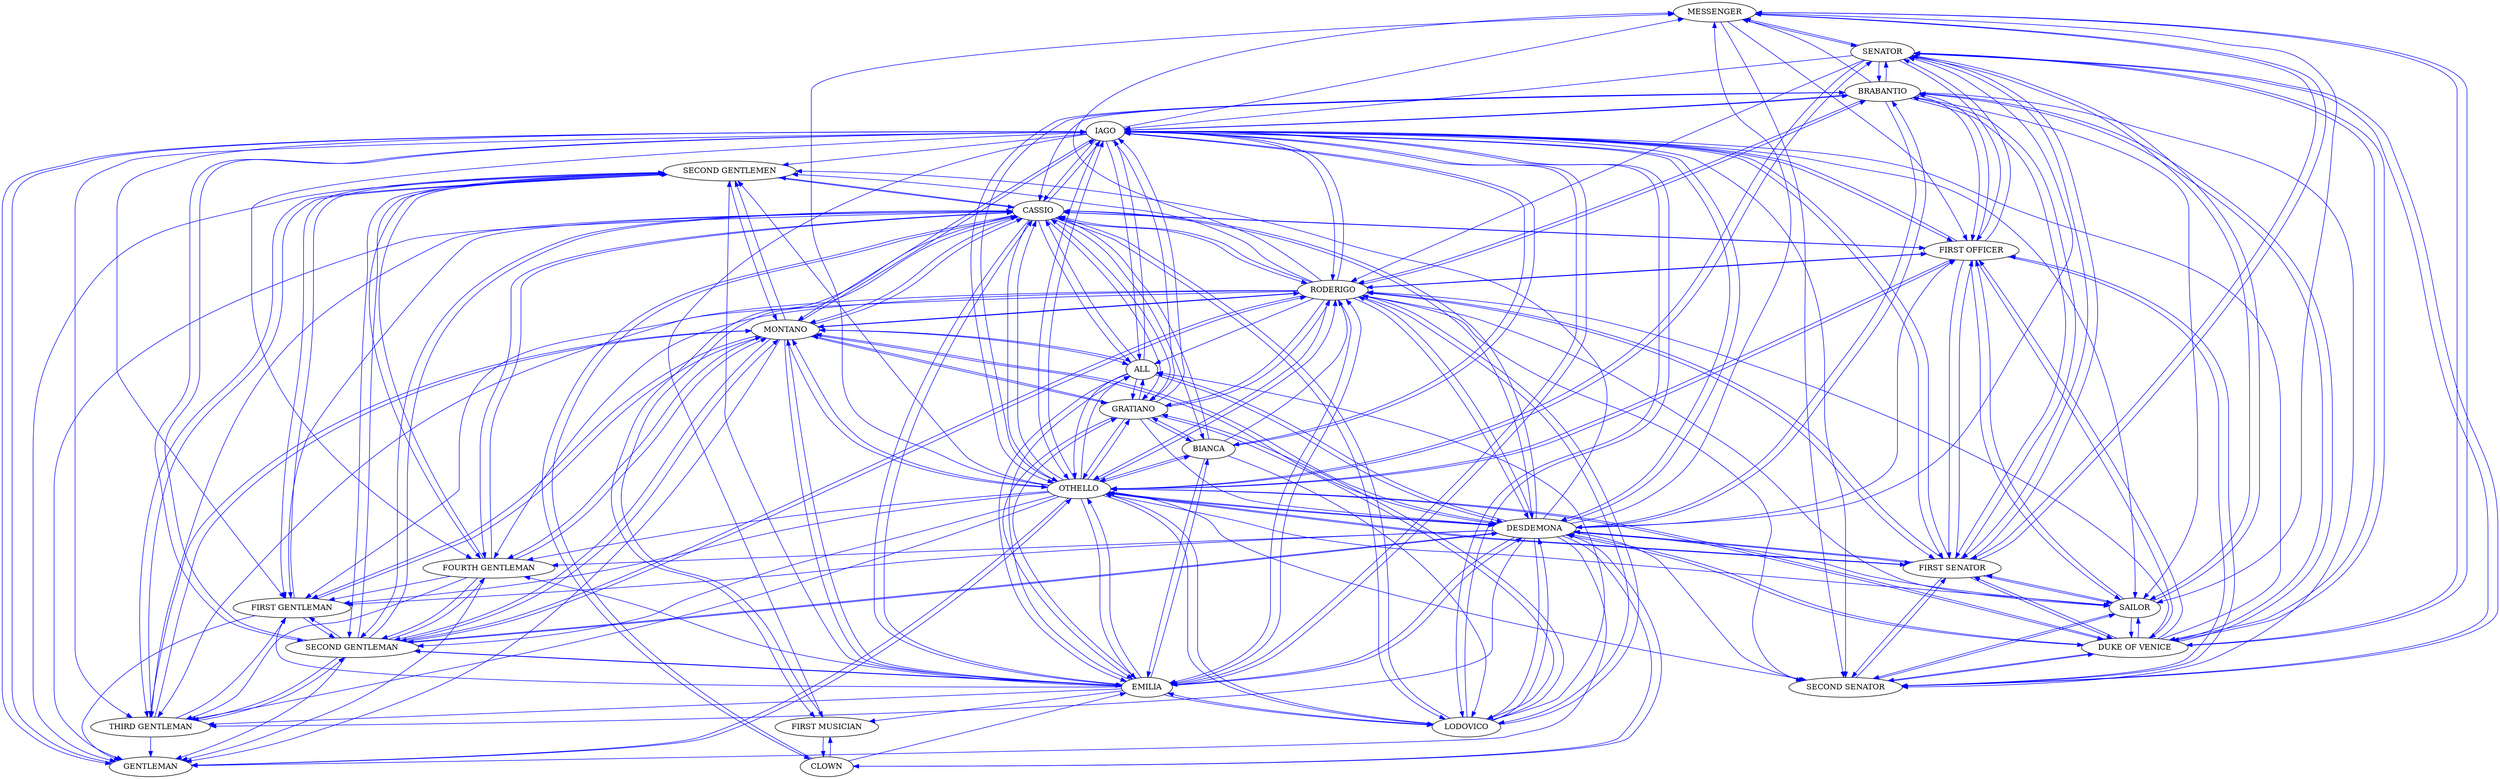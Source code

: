 strict digraph  {
	MESSENGER -> SENATOR	 [color=blue,
		weight=9];
	MESSENGER -> "FIRST SENATOR"	 [color=blue,
		weight=9];
	MESSENGER -> "SECOND SENATOR"	 [color=blue,
		weight=9];
	MESSENGER -> "DUKE OF VENICE"	 [color=blue,
		weight=9];
	MESSENGER -> "FIRST OFFICER"	 [color=blue,
		weight=9];
	MESSENGER -> SAILOR	 [color=blue,
		weight=9];
	CASSIO -> LODOVICO	 [color=blue,
		weight=25];
	CASSIO -> CLOWN	 [color=blue,
		weight=7];
	CASSIO -> "FIRST MUSICIAN"	 [color=blue,
		weight=23];
	CASSIO -> "FIRST GENTLEMAN"	 [color=blue,
		weight=54];
	CASSIO -> EMILIA	 [color=blue,
		weight=65];
	CASSIO -> "THIRD GENTLEMAN"	 [color=blue,
		weight=54];
	CASSIO -> "SECOND GENTLEMAN"	 [color=blue,
		weight=54];
	CASSIO -> OTHELLO	 [color=blue,
		weight=136];
	CASSIO -> RODERIGO	 [color=blue,
		weight=76];
	CASSIO -> "FOURTH GENTLEMAN"	 [color=blue,
		weight=46];
	CASSIO -> DESDEMONA	 [color=blue,
		weight=137];
	CASSIO -> BIANCA	 [color=blue,
		weight=27];
	CASSIO -> GENTLEMAN	 [color=blue,
		weight=45];
	CASSIO -> GRATIANO	 [color=blue,
		weight=25];
	CASSIO -> ALL	 [color=blue,
		weight=59];
	CASSIO -> "FIRST OFFICER"	 [color=blue,
		weight=17];
	CASSIO -> IAGO	 [color=blue,
		weight=188];
	CASSIO -> MONTANO	 [color=blue,
		weight=113];
	CASSIO -> "SECOND GENTLEMEN"	 [color=blue,
		weight=54];
	SENATOR -> MESSENGER	 [color=blue,
		weight=2];
	SENATOR -> OTHELLO	 [color=blue,
		weight=2];
	SENATOR -> "FIRST SENATOR"	 [color=blue,
		weight=2];
	SENATOR -> RODERIGO	 [color=blue,
		weight=2];
	SENATOR -> BRABANTIO	 [color=blue,
		weight=2];
	SENATOR -> "SECOND SENATOR"	 [color=blue,
		weight=2];
	SENATOR -> "DUKE OF VENICE"	 [color=blue,
		weight=2];
	SENATOR -> "FIRST OFFICER"	 [color=blue,
		weight=2];
	SENATOR -> IAGO	 [color=blue,
		weight=2];
	SENATOR -> SAILOR	 [color=blue,
		weight=2];
	LODOVICO -> CASSIO	 [color=blue,
		weight=49];
	LODOVICO -> EMILIA	 [color=blue,
		weight=42];
	LODOVICO -> OTHELLO	 [color=blue,
		weight=56];
	LODOVICO -> RODERIGO	 [color=blue,
		weight=9];
	LODOVICO -> DESDEMONA	 [color=blue,
		weight=56];
	LODOVICO -> GRATIANO	 [color=blue,
		weight=49];
	LODOVICO -> ALL	 [color=blue,
		weight=40];
	LODOVICO -> IAGO	 [color=blue,
		weight=74];
	CLOWN -> CASSIO	 [color=blue,
		weight=16];
	CLOWN -> "FIRST MUSICIAN"	 [color=blue,
		weight=16];
	CLOWN -> EMILIA	 [color=blue,
		weight=11];
	CLOWN -> DESDEMONA	 [color=blue,
		weight=11];
	"FIRST MUSICIAN" -> CASSIO	 [color=blue,
		weight=5];
	"FIRST MUSICIAN" -> CLOWN	 [color=blue,
		weight=5];
	"FIRST GENTLEMAN" -> "SECOND GENTLEMAN"	 [color=blue,
		weight=3];
	"FIRST GENTLEMAN" -> GENTLEMAN	 [color=blue,
		weight=3];
	"FIRST GENTLEMAN" -> MONTANO	 [color=blue,
		weight=3];
	"FIRST GENTLEMAN" -> "SECOND GENTLEMEN"	 [color=blue,
		weight=3];
	EMILIA -> CASSIO	 [color=blue,
		weight=120];
	EMILIA -> LODOVICO	 [color=blue,
		weight=4];
	EMILIA -> "FIRST MUSICIAN"	 [color=blue,
		weight=13];
	EMILIA -> "FIRST GENTLEMAN"	 [color=blue,
		weight=3];
	EMILIA -> "THIRD GENTLEMAN"	 [color=blue,
		weight=3];
	EMILIA -> "SECOND GENTLEMAN"	 [color=blue,
		weight=3];
	EMILIA -> OTHELLO	 [color=blue,
		weight=127];
	EMILIA -> RODERIGO	 [color=blue,
		weight=7];
	EMILIA -> "FOURTH GENTLEMAN"	 [color=blue,
		weight=3];
	EMILIA -> DESDEMONA	 [color=blue,
		weight=188];
	EMILIA -> BIANCA	 [color=blue,
		weight=4];
	EMILIA -> GRATIANO	 [color=blue,
		weight=51];
	EMILIA -> ALL	 [color=blue,
		weight=87];
	EMILIA -> IAGO	 [color=blue,
		weight=146];
	EMILIA -> MONTANO	 [color=blue,
		weight=43];
	EMILIA -> "SECOND GENTLEMEN"	 [color=blue,
		weight=3];
	"THIRD GENTLEMAN" -> "FIRST GENTLEMAN"	 [color=blue,
		weight=17];
	"THIRD GENTLEMAN" -> "SECOND GENTLEMAN"	 [color=blue,
		weight=17];
	"THIRD GENTLEMAN" -> GENTLEMAN	 [color=blue,
		weight=17];
	"THIRD GENTLEMAN" -> MONTANO	 [color=blue,
		weight=17];
	"THIRD GENTLEMAN" -> "SECOND GENTLEMEN"	 [color=blue,
		weight=17];
	"SECOND GENTLEMAN" -> CASSIO	 [color=blue,
		weight=4];
	"SECOND GENTLEMAN" -> "FIRST GENTLEMAN"	 [color=blue,
		weight=12];
	"SECOND GENTLEMAN" -> EMILIA	 [color=blue,
		weight=2];
	"SECOND GENTLEMAN" -> "THIRD GENTLEMAN"	 [color=blue,
		weight=4];
	"SECOND GENTLEMAN" -> RODERIGO	 [color=blue,
		weight=2];
	"SECOND GENTLEMAN" -> "FOURTH GENTLEMAN"	 [color=blue,
		weight=4];
	"SECOND GENTLEMAN" -> DESDEMONA	 [color=blue,
		weight=2];
	"SECOND GENTLEMAN" -> GENTLEMAN	 [color=blue,
		weight=12];
	"SECOND GENTLEMAN" -> IAGO	 [color=blue,
		weight=2];
	"SECOND GENTLEMAN" -> MONTANO	 [color=blue,
		weight=12];
	"SECOND GENTLEMAN" -> "SECOND GENTLEMEN"	 [color=blue,
		weight=12];
	OTHELLO -> MESSENGER	 [color=blue,
		weight=115];
	OTHELLO -> CASSIO	 [color=blue,
		weight=341];
	OTHELLO -> SENATOR	 [color=blue,
		weight=108];
	OTHELLO -> LODOVICO	 [color=blue,
		weight=71];
	OTHELLO -> "FIRST GENTLEMAN"	 [color=blue,
		weight=30];
	OTHELLO -> EMILIA	 [color=blue,
		weight=479];
	OTHELLO -> "THIRD GENTLEMAN"	 [color=blue,
		weight=30];
	OTHELLO -> "SECOND GENTLEMAN"	 [color=blue,
		weight=30];
	OTHELLO -> "FIRST SENATOR"	 [color=blue,
		weight=115];
	OTHELLO -> RODERIGO	 [color=blue,
		weight=214];
	OTHELLO -> "FOURTH GENTLEMAN"	 [color=blue,
		weight=30];
	OTHELLO -> DESDEMONA	 [color=blue,
		weight=589];
	OTHELLO -> BRABANTIO	 [color=blue,
		weight=129];
	OTHELLO -> BIANCA	 [color=blue,
		weight=1];
	OTHELLO -> GENTLEMAN	 [color=blue,
		weight=5];
	OTHELLO -> GRATIANO	 [color=blue,
		weight=88];
	OTHELLO -> ALL	 [color=blue,
		weight=260];
	OTHELLO -> "SECOND SENATOR"	 [color=blue,
		weight=115];
	OTHELLO -> "DUKE OF VENICE"	 [color=blue,
		weight=108];
	OTHELLO -> "FIRST OFFICER"	 [color=blue,
		weight=153];
	OTHELLO -> IAGO	 [color=blue,
		weight=748];
	OTHELLO -> MONTANO	 [color=blue,
		weight=93];
	OTHELLO -> "SECOND GENTLEMEN"	 [color=blue,
		weight=30];
	OTHELLO -> SAILOR	 [color=blue,
		weight=115];
	"FIRST SENATOR" -> MESSENGER	 [color=blue,
		weight=10];
	"FIRST SENATOR" -> SENATOR	 [color=blue,
		weight=26];
	"FIRST SENATOR" -> OTHELLO	 [color=blue,
		weight=7];
	"FIRST SENATOR" -> RODERIGO	 [color=blue,
		weight=7];
	"FIRST SENATOR" -> DESDEMONA	 [color=blue,
		weight=2];
	"FIRST SENATOR" -> BRABANTIO	 [color=blue,
		weight=7];
	"FIRST SENATOR" -> "SECOND SENATOR"	 [color=blue,
		weight=26];
	"FIRST SENATOR" -> "DUKE OF VENICE"	 [color=blue,
		weight=26];
	"FIRST SENATOR" -> "FIRST OFFICER"	 [color=blue,
		weight=26];
	"FIRST SENATOR" -> IAGO	 [color=blue,
		weight=7];
	"FIRST SENATOR" -> SAILOR	 [color=blue,
		weight=26];
	RODERIGO -> MESSENGER	 [color=blue,
		weight=14];
	RODERIGO -> CASSIO	 [color=blue,
		weight=23];
	RODERIGO -> LODOVICO	 [color=blue,
		weight=4];
	RODERIGO -> "FIRST GENTLEMAN"	 [color=blue,
		weight=8];
	RODERIGO -> EMILIA	 [color=blue,
		weight=8];
	RODERIGO -> "THIRD GENTLEMAN"	 [color=blue,
		weight=8];
	RODERIGO -> "SECOND GENTLEMAN"	 [color=blue,
		weight=8];
	RODERIGO -> OTHELLO	 [color=blue,
		weight=9];
	RODERIGO -> "FIRST SENATOR"	 [color=blue,
		weight=14];
	RODERIGO -> "FOURTH GENTLEMAN"	 [color=blue,
		weight=8];
	RODERIGO -> DESDEMONA	 [color=blue,
		weight=7];
	RODERIGO -> BRABANTIO	 [color=blue,
		weight=57];
	RODERIGO -> GRATIANO	 [color=blue,
		weight=4];
	RODERIGO -> ALL	 [color=blue,
		weight=1];
	RODERIGO -> "SECOND SENATOR"	 [color=blue,
		weight=14];
	RODERIGO -> "FIRST OFFICER"	 [color=blue,
		weight=15];
	RODERIGO -> IAGO	 [color=blue,
		weight=110];
	RODERIGO -> MONTANO	 [color=blue,
		weight=15];
	RODERIGO -> "SECOND GENTLEMEN"	 [color=blue,
		weight=8];
	RODERIGO -> SAILOR	 [color=blue,
		weight=14];
	"FOURTH GENTLEMAN" -> CASSIO	 [color=blue,
		weight=2];
	"FOURTH GENTLEMAN" -> "FIRST GENTLEMAN"	 [color=blue,
		weight=2];
	"FOURTH GENTLEMAN" -> "THIRD GENTLEMAN"	 [color=blue,
		weight=2];
	"FOURTH GENTLEMAN" -> "SECOND GENTLEMAN"	 [color=blue,
		weight=2];
	"FOURTH GENTLEMAN" -> GENTLEMAN	 [color=blue,
		weight=2];
	"FOURTH GENTLEMAN" -> MONTANO	 [color=blue,
		weight=2];
	"FOURTH GENTLEMAN" -> "SECOND GENTLEMEN"	 [color=blue,
		weight=2];
	DESDEMONA -> MESSENGER	 [color=blue,
		weight=28];
	DESDEMONA -> CASSIO	 [color=blue,
		weight=126];
	DESDEMONA -> SENATOR	 [color=blue,
		weight=28];
	DESDEMONA -> LODOVICO	 [color=blue,
		weight=17];
	DESDEMONA -> CLOWN	 [color=blue,
		weight=7];
	DESDEMONA -> "FIRST GENTLEMAN"	 [color=blue,
		weight=30];
	DESDEMONA -> EMILIA	 [color=blue,
		weight=345];
	DESDEMONA -> "THIRD GENTLEMAN"	 [color=blue,
		weight=30];
	DESDEMONA -> "SECOND GENTLEMAN"	 [color=blue,
		weight=30];
	DESDEMONA -> OTHELLO	 [color=blue,
		weight=195];
	DESDEMONA -> "FIRST SENATOR"	 [color=blue,
		weight=28];
	DESDEMONA -> RODERIGO	 [color=blue,
		weight=59];
	DESDEMONA -> "FOURTH GENTLEMAN"	 [color=blue,
		weight=30];
	DESDEMONA -> BRABANTIO	 [color=blue,
		weight=28];
	DESDEMONA -> GENTLEMAN	 [color=blue,
		weight=3];
	DESDEMONA -> ALL	 [color=blue,
		weight=43];
	DESDEMONA -> "SECOND SENATOR"	 [color=blue,
		weight=28];
	DESDEMONA -> "DUKE OF VENICE"	 [color=blue,
		weight=28];
	DESDEMONA -> "FIRST OFFICER"	 [color=blue,
		weight=28];
	DESDEMONA -> IAGO	 [color=blue,
		weight=206];
	DESDEMONA -> MONTANO	 [color=blue,
		weight=31];
	DESDEMONA -> "SECOND GENTLEMEN"	 [color=blue,
		weight=30];
	DESDEMONA -> SAILOR	 [color=blue,
		weight=28];
	BRABANTIO -> MESSENGER	 [color=blue,
		weight=62];
	BRABANTIO -> CASSIO	 [color=blue,
		weight=31];
	BRABANTIO -> SENATOR	 [color=blue,
		weight=62];
	BRABANTIO -> OTHELLO	 [color=blue,
		weight=93];
	BRABANTIO -> "FIRST SENATOR"	 [color=blue,
		weight=62];
	BRABANTIO -> RODERIGO	 [color=blue,
		weight=139];
	BRABANTIO -> DESDEMONA	 [color=blue,
		weight=30];
	BRABANTIO -> "SECOND SENATOR"	 [color=blue,
		weight=62];
	BRABANTIO -> "DUKE OF VENICE"	 [color=blue,
		weight=62];
	BRABANTIO -> "FIRST OFFICER"	 [color=blue,
		weight=93];
	BRABANTIO -> IAGO	 [color=blue,
		weight=118];
	BRABANTIO -> SAILOR	 [color=blue,
		weight=62];
	BIANCA -> CASSIO	 [color=blue,
		weight=34];
	BIANCA -> LODOVICO	 [color=blue,
		weight=7];
	BIANCA -> EMILIA	 [color=blue,
		weight=3];
	BIANCA -> OTHELLO	 [color=blue,
		weight=10];
	BIANCA -> RODERIGO	 [color=blue,
		weight=7];
	BIANCA -> GRATIANO	 [color=blue,
		weight=7];
	BIANCA -> IAGO	 [color=blue,
		weight=17];
	GENTLEMAN -> OTHELLO	 [color=blue,
		weight=1];
	GENTLEMAN -> IAGO	 [color=blue,
		weight=1];
	GRATIANO -> CASSIO	 [color=blue,
		weight=32];
	GRATIANO -> LODOVICO	 [color=blue,
		weight=17];
	GRATIANO -> EMILIA	 [color=blue,
		weight=17];
	GRATIANO -> OTHELLO	 [color=blue,
		weight=17];
	GRATIANO -> RODERIGO	 [color=blue,
		weight=15];
	GRATIANO -> DESDEMONA	 [color=blue,
		weight=17];
	GRATIANO -> BIANCA	 [color=blue,
		weight=11];
	GRATIANO -> ALL	 [color=blue,
		weight=17];
	GRATIANO -> IAGO	 [color=blue,
		weight=32];
	GRATIANO -> MONTANO	 [color=blue,
		weight=12];
	ALL -> CASSIO	 [color=blue,
		weight=2];
	ALL -> EMILIA	 [color=blue,
		weight=1];
	ALL -> OTHELLO	 [color=blue,
		weight=2];
	ALL -> DESDEMONA	 [color=blue,
		weight=2];
	ALL -> GRATIANO	 [color=blue,
		weight=1];
	ALL -> IAGO	 [color=blue,
		weight=2];
	ALL -> MONTANO	 [color=blue,
		weight=2];
	"SECOND SENATOR" -> SENATOR	 [color=blue,
		weight=5];
	"SECOND SENATOR" -> "FIRST SENATOR"	 [color=blue,
		weight=5];
	"SECOND SENATOR" -> "DUKE OF VENICE"	 [color=blue,
		weight=5];
	"SECOND SENATOR" -> "FIRST OFFICER"	 [color=blue,
		weight=5];
	"SECOND SENATOR" -> SAILOR	 [color=blue,
		weight=5];
	"DUKE OF VENICE" -> MESSENGER	 [color=blue,
		weight=61];
	"DUKE OF VENICE" -> SENATOR	 [color=blue,
		weight=71];
	"DUKE OF VENICE" -> OTHELLO	 [color=blue,
		weight=58];
	"DUKE OF VENICE" -> "FIRST SENATOR"	 [color=blue,
		weight=71];
	"DUKE OF VENICE" -> RODERIGO	 [color=blue,
		weight=58];
	"DUKE OF VENICE" -> DESDEMONA	 [color=blue,
		weight=40];
	"DUKE OF VENICE" -> BRABANTIO	 [color=blue,
		weight=58];
	"DUKE OF VENICE" -> "SECOND SENATOR"	 [color=blue,
		weight=71];
	"DUKE OF VENICE" -> "FIRST OFFICER"	 [color=blue,
		weight=71];
	"DUKE OF VENICE" -> IAGO	 [color=blue,
		weight=58];
	"DUKE OF VENICE" -> SAILOR	 [color=blue,
		weight=71];
	"FIRST OFFICER" -> CASSIO	 [color=blue,
		weight=3];
	"FIRST OFFICER" -> SENATOR	 [color=blue,
		weight=2];
	"FIRST OFFICER" -> OTHELLO	 [color=blue,
		weight=3];
	"FIRST OFFICER" -> "FIRST SENATOR"	 [color=blue,
		weight=2];
	"FIRST OFFICER" -> RODERIGO	 [color=blue,
		weight=3];
	"FIRST OFFICER" -> BRABANTIO	 [color=blue,
		weight=3];
	"FIRST OFFICER" -> "SECOND SENATOR"	 [color=blue,
		weight=2];
	"FIRST OFFICER" -> "DUKE OF VENICE"	 [color=blue,
		weight=2];
	"FIRST OFFICER" -> IAGO	 [color=blue,
		weight=3];
	"FIRST OFFICER" -> SAILOR	 [color=blue,
		weight=2];
	IAGO -> MESSENGER	 [color=blue,
		weight=87];
	IAGO -> CASSIO	 [color=blue,
		weight=523];
	IAGO -> LODOVICO	 [color=blue,
		weight=74];
	IAGO -> "FIRST MUSICIAN"	 [color=blue,
		weight=5];
	IAGO -> "FIRST GENTLEMAN"	 [color=blue,
		weight=151];
	IAGO -> EMILIA	 [color=blue,
		weight=334];
	IAGO -> "THIRD GENTLEMAN"	 [color=blue,
		weight=151];
	IAGO -> "SECOND GENTLEMAN"	 [color=blue,
		weight=151];
	IAGO -> OTHELLO	 [color=blue,
		weight=597];
	IAGO -> "FIRST SENATOR"	 [color=blue,
		weight=87];
	IAGO -> RODERIGO	 [color=blue,
		weight=546];
	IAGO -> "FOURTH GENTLEMAN"	 [color=blue,
		weight=151];
	IAGO -> DESDEMONA	 [color=blue,
		weight=434];
	IAGO -> BRABANTIO	 [color=blue,
		weight=195];
	IAGO -> BIANCA	 [color=blue,
		weight=40];
	IAGO -> GENTLEMAN	 [color=blue,
		weight=1];
	IAGO -> GRATIANO	 [color=blue,
		weight=68];
	IAGO -> ALL	 [color=blue,
		weight=137];
	IAGO -> "SECOND SENATOR"	 [color=blue,
		weight=87];
	IAGO -> "FIRST OFFICER"	 [color=blue,
		weight=114];
	IAGO -> MONTANO	 [color=blue,
		weight=340];
	IAGO -> "SECOND GENTLEMEN"	 [color=blue,
		weight=151];
	IAGO -> SAILOR	 [color=blue,
		weight=87];
	MONTANO -> CASSIO	 [color=blue,
		weight=43];
	MONTANO -> "FIRST GENTLEMAN"	 [color=blue,
		weight=21];
	MONTANO -> EMILIA	 [color=blue,
		weight=7];
	MONTANO -> "THIRD GENTLEMAN"	 [color=blue,
		weight=12];
	MONTANO -> "SECOND GENTLEMAN"	 [color=blue,
		weight=21];
	MONTANO -> OTHELLO	 [color=blue,
		weight=40];
	MONTANO -> RODERIGO	 [color=blue,
		weight=23];
	MONTANO -> "FOURTH GENTLEMAN"	 [color=blue,
		weight=2];
	MONTANO -> DESDEMONA	 [color=blue,
		weight=40];
	MONTANO -> GENTLEMAN	 [color=blue,
		weight=21];
	MONTANO -> GRATIANO	 [color=blue,
		weight=7];
	MONTANO -> ALL	 [color=blue,
		weight=40];
	MONTANO -> IAGO	 [color=blue,
		weight=40];
	MONTANO -> "SECOND GENTLEMEN"	 [color=blue,
		weight=21];
	"SECOND GENTLEMEN" -> CASSIO	 [color=blue,
		weight=2];
	"SECOND GENTLEMEN" -> "FIRST GENTLEMAN"	 [color=blue,
		weight=2];
	"SECOND GENTLEMEN" -> "THIRD GENTLEMAN"	 [color=blue,
		weight=2];
	"SECOND GENTLEMEN" -> "SECOND GENTLEMAN"	 [color=blue,
		weight=2];
	"SECOND GENTLEMEN" -> "FOURTH GENTLEMAN"	 [color=blue,
		weight=2];
	"SECOND GENTLEMEN" -> GENTLEMAN	 [color=blue,
		weight=2];
	"SECOND GENTLEMEN" -> MONTANO	 [color=blue,
		weight=2];
	SAILOR -> SENATOR	 [color=blue,
		weight=4];
	SAILOR -> "FIRST SENATOR"	 [color=blue,
		weight=4];
	SAILOR -> "SECOND SENATOR"	 [color=blue,
		weight=4];
	SAILOR -> "DUKE OF VENICE"	 [color=blue,
		weight=4];
	SAILOR -> "FIRST OFFICER"	 [color=blue,
		weight=4];
}
